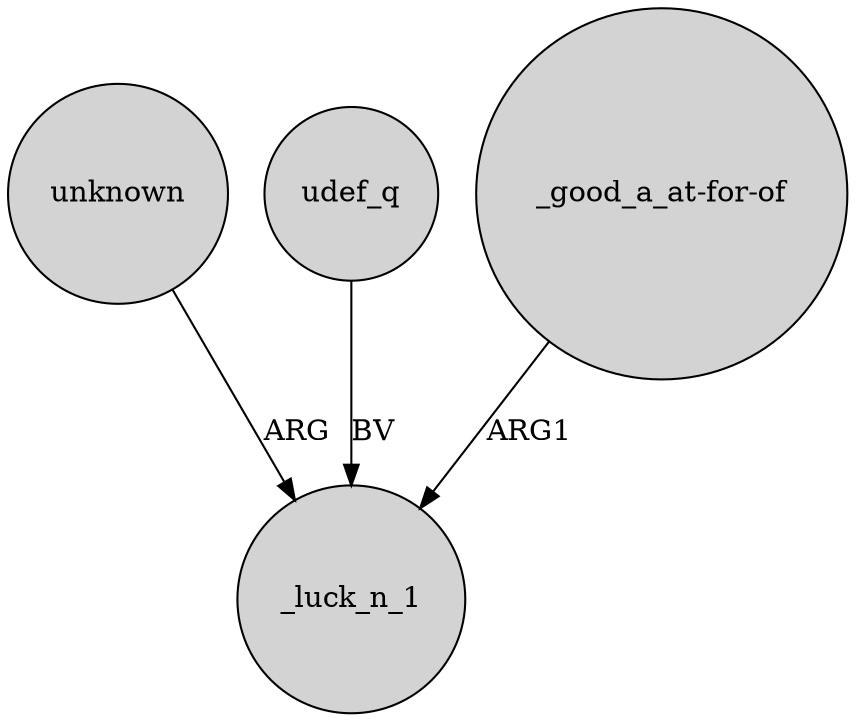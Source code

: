 digraph {
	node [shape=circle style=filled]
	unknown -> _luck_n_1 [label=ARG]
	udef_q -> _luck_n_1 [label=BV]
	"_good_a_at-for-of" -> _luck_n_1 [label=ARG1]
}
